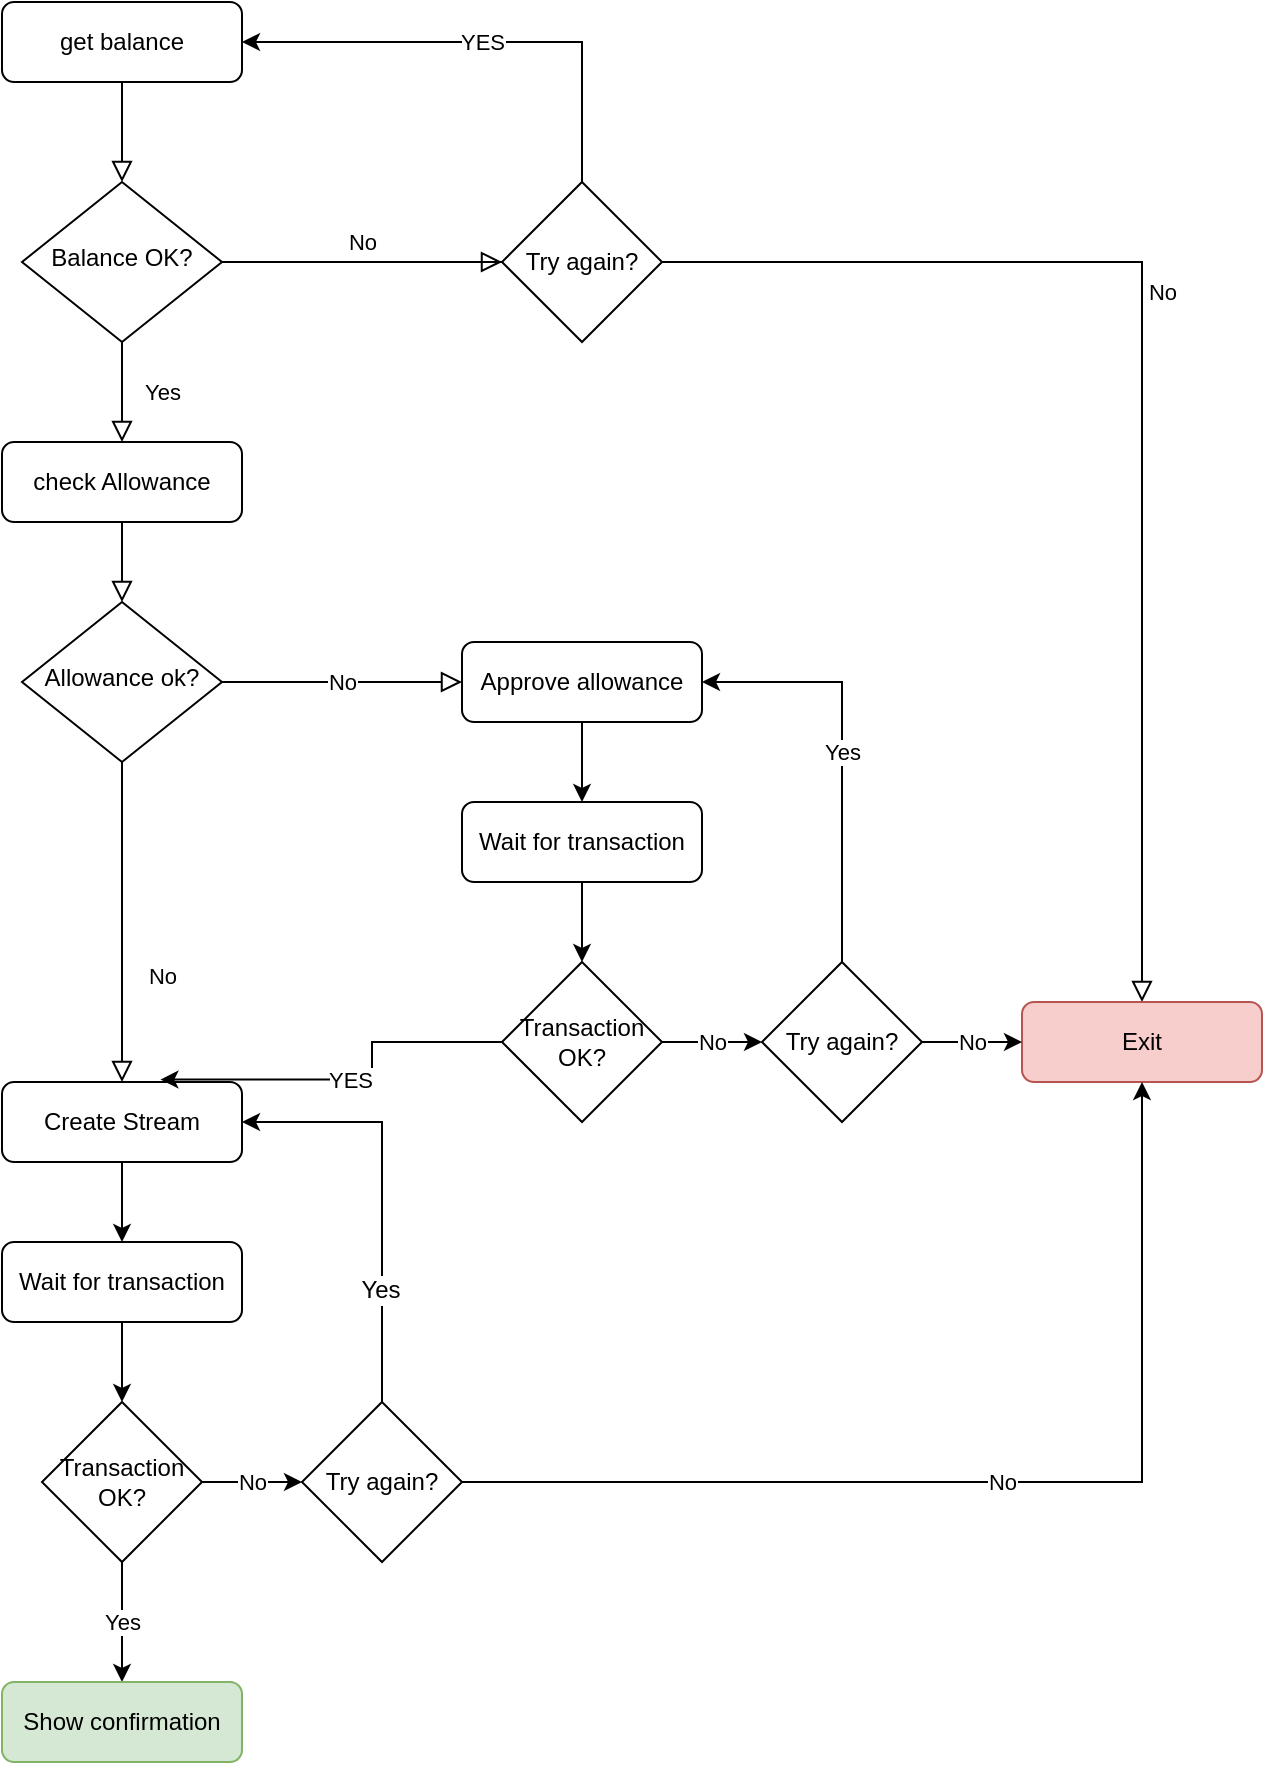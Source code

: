 <mxfile version="12.5.1" type="device"><diagram id="C5RBs43oDa-KdzZeNtuy" name="Page-1"><mxGraphModel dx="900" dy="1275" grid="1" gridSize="10" guides="1" tooltips="1" connect="1" arrows="1" fold="1" page="1" pageScale="1" pageWidth="827" pageHeight="1169" math="0" shadow="0"><root><mxCell id="WIyWlLk6GJQsqaUBKTNV-0"/><mxCell id="WIyWlLk6GJQsqaUBKTNV-1" parent="WIyWlLk6GJQsqaUBKTNV-0"/><mxCell id="WIyWlLk6GJQsqaUBKTNV-2" value="" style="rounded=0;html=1;jettySize=auto;orthogonalLoop=1;fontSize=11;endArrow=block;endFill=0;endSize=8;strokeWidth=1;shadow=0;labelBackgroundColor=none;edgeStyle=orthogonalEdgeStyle;" parent="WIyWlLk6GJQsqaUBKTNV-1" source="WIyWlLk6GJQsqaUBKTNV-3" target="WIyWlLk6GJQsqaUBKTNV-6" edge="1"><mxGeometry relative="1" as="geometry"/></mxCell><mxCell id="WIyWlLk6GJQsqaUBKTNV-3" value="get balance" style="rounded=1;whiteSpace=wrap;html=1;fontSize=12;glass=0;strokeWidth=1;shadow=0;" parent="WIyWlLk6GJQsqaUBKTNV-1" vertex="1"><mxGeometry x="160" y="80" width="120" height="40" as="geometry"/></mxCell><mxCell id="WIyWlLk6GJQsqaUBKTNV-4" value="" style="rounded=0;html=1;jettySize=auto;orthogonalLoop=1;fontSize=11;endArrow=block;endFill=0;endSize=8;strokeWidth=1;shadow=0;labelBackgroundColor=none;edgeStyle=orthogonalEdgeStyle;" parent="WIyWlLk6GJQsqaUBKTNV-1" source="mCG34d7jvD9DfO8N07p_-0" target="WIyWlLk6GJQsqaUBKTNV-10" edge="1"><mxGeometry y="20" relative="1" as="geometry"><mxPoint as="offset"/></mxGeometry></mxCell><mxCell id="WIyWlLk6GJQsqaUBKTNV-5" value="No" style="edgeStyle=orthogonalEdgeStyle;rounded=0;html=1;jettySize=auto;orthogonalLoop=1;fontSize=11;endArrow=block;endFill=0;endSize=8;strokeWidth=1;shadow=0;labelBackgroundColor=#ffffff;verticalAlign=middle;" parent="WIyWlLk6GJQsqaUBKTNV-1" source="mCG34d7jvD9DfO8N07p_-23" target="WIyWlLk6GJQsqaUBKTNV-7" edge="1"><mxGeometry y="10" relative="1" as="geometry"><mxPoint as="offset"/><Array as="points"><mxPoint x="400" y="210"/><mxPoint x="400" y="210"/></Array></mxGeometry></mxCell><mxCell id="WIyWlLk6GJQsqaUBKTNV-6" value="Balance OK?" style="rhombus;whiteSpace=wrap;html=1;shadow=0;fontFamily=Helvetica;fontSize=12;align=center;strokeWidth=1;spacing=6;spacingTop=-4;" parent="WIyWlLk6GJQsqaUBKTNV-1" vertex="1"><mxGeometry x="170" y="170" width="100" height="80" as="geometry"/></mxCell><mxCell id="WIyWlLk6GJQsqaUBKTNV-7" value="Exit" style="rounded=1;whiteSpace=wrap;html=1;fontSize=12;glass=0;strokeWidth=1;shadow=0;fillColor=#f8cecc;strokeColor=#b85450;" parent="WIyWlLk6GJQsqaUBKTNV-1" vertex="1"><mxGeometry x="670" y="580" width="120" height="40" as="geometry"/></mxCell><mxCell id="WIyWlLk6GJQsqaUBKTNV-8" value="No" style="rounded=0;html=1;jettySize=auto;orthogonalLoop=1;fontSize=11;endArrow=block;endFill=0;endSize=8;strokeWidth=1;shadow=0;labelBackgroundColor=none;edgeStyle=orthogonalEdgeStyle;" parent="WIyWlLk6GJQsqaUBKTNV-1" source="WIyWlLk6GJQsqaUBKTNV-10" target="WIyWlLk6GJQsqaUBKTNV-11" edge="1"><mxGeometry x="0.333" y="20" relative="1" as="geometry"><mxPoint as="offset"/></mxGeometry></mxCell><mxCell id="WIyWlLk6GJQsqaUBKTNV-9" value="No" style="edgeStyle=orthogonalEdgeStyle;rounded=0;html=1;jettySize=auto;orthogonalLoop=1;fontSize=11;endArrow=block;endFill=0;endSize=8;strokeWidth=1;shadow=0;labelBackgroundColor=#ffffff;" parent="WIyWlLk6GJQsqaUBKTNV-1" source="WIyWlLk6GJQsqaUBKTNV-10" target="WIyWlLk6GJQsqaUBKTNV-12" edge="1"><mxGeometry relative="1" as="geometry"><mxPoint as="offset"/></mxGeometry></mxCell><mxCell id="WIyWlLk6GJQsqaUBKTNV-10" value="Allowance ok?" style="rhombus;whiteSpace=wrap;html=1;shadow=0;fontFamily=Helvetica;fontSize=12;align=center;strokeWidth=1;spacing=6;spacingTop=-4;" parent="WIyWlLk6GJQsqaUBKTNV-1" vertex="1"><mxGeometry x="170" y="380" width="100" height="80" as="geometry"/></mxCell><mxCell id="mCG34d7jvD9DfO8N07p_-10" value="" style="edgeStyle=orthogonalEdgeStyle;rounded=0;orthogonalLoop=1;jettySize=auto;html=1;labelBackgroundColor=#ffffff;" edge="1" parent="WIyWlLk6GJQsqaUBKTNV-1" source="WIyWlLk6GJQsqaUBKTNV-11" target="mCG34d7jvD9DfO8N07p_-8"><mxGeometry relative="1" as="geometry"/></mxCell><mxCell id="WIyWlLk6GJQsqaUBKTNV-11" value="Create Stream" style="rounded=1;whiteSpace=wrap;html=1;fontSize=12;glass=0;strokeWidth=1;shadow=0;" parent="WIyWlLk6GJQsqaUBKTNV-1" vertex="1"><mxGeometry x="160" y="620" width="120" height="40" as="geometry"/></mxCell><mxCell id="WIyWlLk6GJQsqaUBKTNV-12" value="Approve allowance" style="rounded=1;whiteSpace=wrap;html=1;fontSize=12;glass=0;strokeWidth=1;shadow=0;" parent="WIyWlLk6GJQsqaUBKTNV-1" vertex="1"><mxGeometry x="390" y="400" width="120" height="40" as="geometry"/></mxCell><mxCell id="mCG34d7jvD9DfO8N07p_-0" value="check Allowance" style="rounded=1;whiteSpace=wrap;html=1;" vertex="1" parent="WIyWlLk6GJQsqaUBKTNV-1"><mxGeometry x="160" y="300" width="120" height="40" as="geometry"/></mxCell><mxCell id="mCG34d7jvD9DfO8N07p_-1" value="Yes" style="rounded=0;html=1;jettySize=auto;orthogonalLoop=1;fontSize=11;endArrow=block;endFill=0;endSize=8;strokeWidth=1;shadow=0;labelBackgroundColor=none;edgeStyle=orthogonalEdgeStyle;" edge="1" parent="WIyWlLk6GJQsqaUBKTNV-1" source="WIyWlLk6GJQsqaUBKTNV-6" target="mCG34d7jvD9DfO8N07p_-0"><mxGeometry y="20" relative="1" as="geometry"><mxPoint as="offset"/><mxPoint x="220" y="250" as="sourcePoint"/><mxPoint x="220" y="360" as="targetPoint"/></mxGeometry></mxCell><mxCell id="mCG34d7jvD9DfO8N07p_-2" value="Wait for transaction" style="rounded=1;whiteSpace=wrap;html=1;" vertex="1" parent="WIyWlLk6GJQsqaUBKTNV-1"><mxGeometry x="390" y="480" width="120" height="40" as="geometry"/></mxCell><mxCell id="mCG34d7jvD9DfO8N07p_-3" value="" style="edgeStyle=orthogonalEdgeStyle;rounded=0;orthogonalLoop=1;jettySize=auto;html=1;" edge="1" parent="WIyWlLk6GJQsqaUBKTNV-1" source="WIyWlLk6GJQsqaUBKTNV-12" target="mCG34d7jvD9DfO8N07p_-2"><mxGeometry relative="1" as="geometry"/></mxCell><mxCell id="mCG34d7jvD9DfO8N07p_-7" value="YES" style="edgeStyle=orthogonalEdgeStyle;rounded=0;orthogonalLoop=1;jettySize=auto;html=1;exitX=0;exitY=0.5;exitDx=0;exitDy=0;entryX=0.66;entryY=-0.03;entryDx=0;entryDy=0;entryPerimeter=0;" edge="1" parent="WIyWlLk6GJQsqaUBKTNV-1" source="mCG34d7jvD9DfO8N07p_-4" target="WIyWlLk6GJQsqaUBKTNV-11"><mxGeometry relative="1" as="geometry"/></mxCell><mxCell id="mCG34d7jvD9DfO8N07p_-16" value="No" style="edgeStyle=orthogonalEdgeStyle;rounded=0;orthogonalLoop=1;jettySize=auto;html=1;labelBackgroundColor=#ffffff;entryX=0;entryY=0.5;entryDx=0;entryDy=0;" edge="1" parent="WIyWlLk6GJQsqaUBKTNV-1" source="mCG34d7jvD9DfO8N07p_-4" target="mCG34d7jvD9DfO8N07p_-15"><mxGeometry relative="1" as="geometry"><mxPoint x="450" y="680" as="targetPoint"/></mxGeometry></mxCell><mxCell id="mCG34d7jvD9DfO8N07p_-4" value="Transaction OK?" style="rhombus;whiteSpace=wrap;html=1;" vertex="1" parent="WIyWlLk6GJQsqaUBKTNV-1"><mxGeometry x="410" y="560" width="80" height="80" as="geometry"/></mxCell><mxCell id="mCG34d7jvD9DfO8N07p_-22" value="No" style="edgeStyle=orthogonalEdgeStyle;rounded=0;orthogonalLoop=1;jettySize=auto;html=1;exitX=1;exitY=0.5;exitDx=0;exitDy=0;entryX=0;entryY=0.5;entryDx=0;entryDy=0;labelBackgroundColor=#ffffff;" edge="1" parent="WIyWlLk6GJQsqaUBKTNV-1" source="mCG34d7jvD9DfO8N07p_-15" target="WIyWlLk6GJQsqaUBKTNV-7"><mxGeometry relative="1" as="geometry"/></mxCell><mxCell id="mCG34d7jvD9DfO8N07p_-32" value="Yes" style="edgeStyle=orthogonalEdgeStyle;rounded=0;orthogonalLoop=1;jettySize=auto;html=1;exitX=0.5;exitY=0;exitDx=0;exitDy=0;entryX=1;entryY=0.5;entryDx=0;entryDy=0;labelBackgroundColor=#ffffff;" edge="1" parent="WIyWlLk6GJQsqaUBKTNV-1" source="mCG34d7jvD9DfO8N07p_-15" target="WIyWlLk6GJQsqaUBKTNV-12"><mxGeometry relative="1" as="geometry"/></mxCell><mxCell id="mCG34d7jvD9DfO8N07p_-15" value="Try again?&lt;br&gt;" style="rhombus;whiteSpace=wrap;html=1;" vertex="1" parent="WIyWlLk6GJQsqaUBKTNV-1"><mxGeometry x="540" y="560" width="80" height="80" as="geometry"/></mxCell><mxCell id="mCG34d7jvD9DfO8N07p_-5" value="" style="endArrow=classic;html=1;entryX=0.5;entryY=0;entryDx=0;entryDy=0;exitX=0.5;exitY=1;exitDx=0;exitDy=0;" edge="1" parent="WIyWlLk6GJQsqaUBKTNV-1" source="mCG34d7jvD9DfO8N07p_-2" target="mCG34d7jvD9DfO8N07p_-4"><mxGeometry width="50" height="50" relative="1" as="geometry"><mxPoint x="160" y="710" as="sourcePoint"/><mxPoint x="210" y="660" as="targetPoint"/></mxGeometry></mxCell><mxCell id="mCG34d7jvD9DfO8N07p_-12" value="" style="edgeStyle=orthogonalEdgeStyle;rounded=0;orthogonalLoop=1;jettySize=auto;html=1;labelBackgroundColor=#ffffff;" edge="1" parent="WIyWlLk6GJQsqaUBKTNV-1" source="mCG34d7jvD9DfO8N07p_-8" target="mCG34d7jvD9DfO8N07p_-11"><mxGeometry relative="1" as="geometry"/></mxCell><mxCell id="mCG34d7jvD9DfO8N07p_-8" value="Wait for transaction" style="rounded=1;whiteSpace=wrap;html=1;" vertex="1" parent="WIyWlLk6GJQsqaUBKTNV-1"><mxGeometry x="160" y="700" width="120" height="40" as="geometry"/></mxCell><mxCell id="mCG34d7jvD9DfO8N07p_-21" value="Yes" style="edgeStyle=orthogonalEdgeStyle;rounded=0;orthogonalLoop=1;jettySize=auto;html=1;exitX=0.5;exitY=1;exitDx=0;exitDy=0;entryX=0.5;entryY=0;entryDx=0;entryDy=0;labelBackgroundColor=#ffffff;" edge="1" parent="WIyWlLk6GJQsqaUBKTNV-1" source="mCG34d7jvD9DfO8N07p_-11" target="mCG34d7jvD9DfO8N07p_-20"><mxGeometry relative="1" as="geometry"/></mxCell><mxCell id="mCG34d7jvD9DfO8N07p_-27" value="No" style="edgeStyle=orthogonalEdgeStyle;rounded=0;orthogonalLoop=1;jettySize=auto;html=1;labelBackgroundColor=#ffffff;" edge="1" parent="WIyWlLk6GJQsqaUBKTNV-1" source="mCG34d7jvD9DfO8N07p_-11" target="mCG34d7jvD9DfO8N07p_-26"><mxGeometry relative="1" as="geometry"/></mxCell><mxCell id="mCG34d7jvD9DfO8N07p_-11" value="Transaction OK?" style="rhombus;whiteSpace=wrap;html=1;" vertex="1" parent="WIyWlLk6GJQsqaUBKTNV-1"><mxGeometry x="180" y="780" width="80" height="80" as="geometry"/></mxCell><mxCell id="mCG34d7jvD9DfO8N07p_-20" value="Show confirmation" style="rounded=1;whiteSpace=wrap;html=1;fillColor=#d5e8d4;strokeColor=#82b366;" vertex="1" parent="WIyWlLk6GJQsqaUBKTNV-1"><mxGeometry x="160" y="920" width="120" height="40" as="geometry"/></mxCell><mxCell id="mCG34d7jvD9DfO8N07p_-25" value="YES" style="edgeStyle=orthogonalEdgeStyle;rounded=0;orthogonalLoop=1;jettySize=auto;html=1;exitX=0.5;exitY=0;exitDx=0;exitDy=0;entryX=1;entryY=0.5;entryDx=0;entryDy=0;labelBackgroundColor=#ffffff;" edge="1" parent="WIyWlLk6GJQsqaUBKTNV-1" source="mCG34d7jvD9DfO8N07p_-23" target="WIyWlLk6GJQsqaUBKTNV-3"><mxGeometry relative="1" as="geometry"/></mxCell><mxCell id="mCG34d7jvD9DfO8N07p_-23" value="Try again?&lt;br&gt;" style="rhombus;whiteSpace=wrap;html=1;" vertex="1" parent="WIyWlLk6GJQsqaUBKTNV-1"><mxGeometry x="410" y="170" width="80" height="80" as="geometry"/></mxCell><mxCell id="mCG34d7jvD9DfO8N07p_-24" value="No" style="edgeStyle=orthogonalEdgeStyle;rounded=0;html=1;jettySize=auto;orthogonalLoop=1;fontSize=11;endArrow=block;endFill=0;endSize=8;strokeWidth=1;shadow=0;labelBackgroundColor=#ffffff;verticalAlign=middle;" edge="1" parent="WIyWlLk6GJQsqaUBKTNV-1" source="WIyWlLk6GJQsqaUBKTNV-6" target="mCG34d7jvD9DfO8N07p_-23"><mxGeometry y="10" relative="1" as="geometry"><mxPoint as="offset"/><mxPoint x="270" y="210" as="sourcePoint"/><mxPoint x="650" y="920" as="targetPoint"/><Array as="points"/></mxGeometry></mxCell><mxCell id="mCG34d7jvD9DfO8N07p_-28" value="No" style="edgeStyle=orthogonalEdgeStyle;rounded=0;orthogonalLoop=1;jettySize=auto;html=1;exitX=1;exitY=0.5;exitDx=0;exitDy=0;labelBackgroundColor=#ffffff;entryX=0.5;entryY=1;entryDx=0;entryDy=0;" edge="1" parent="WIyWlLk6GJQsqaUBKTNV-1" source="mCG34d7jvD9DfO8N07p_-26" target="WIyWlLk6GJQsqaUBKTNV-7"><mxGeometry relative="1" as="geometry"><mxPoint x="650" y="920" as="targetPoint"/></mxGeometry></mxCell><mxCell id="mCG34d7jvD9DfO8N07p_-29" style="edgeStyle=orthogonalEdgeStyle;rounded=0;orthogonalLoop=1;jettySize=auto;html=1;entryX=1;entryY=0.5;entryDx=0;entryDy=0;labelBackgroundColor=#ffffff;exitX=0.5;exitY=0;exitDx=0;exitDy=0;" edge="1" parent="WIyWlLk6GJQsqaUBKTNV-1" source="mCG34d7jvD9DfO8N07p_-26" target="WIyWlLk6GJQsqaUBKTNV-11"><mxGeometry relative="1" as="geometry"/></mxCell><mxCell id="mCG34d7jvD9DfO8N07p_-30" value="Yes" style="text;html=1;align=center;verticalAlign=middle;resizable=0;points=[];labelBackgroundColor=#ffffff;" vertex="1" connectable="0" parent="mCG34d7jvD9DfO8N07p_-29"><mxGeometry x="-0.465" y="1" relative="1" as="geometry"><mxPoint as="offset"/></mxGeometry></mxCell><mxCell id="mCG34d7jvD9DfO8N07p_-26" value="Try again?&lt;br&gt;" style="rhombus;whiteSpace=wrap;html=1;" vertex="1" parent="WIyWlLk6GJQsqaUBKTNV-1"><mxGeometry x="310" y="780" width="80" height="80" as="geometry"/></mxCell></root></mxGraphModel></diagram></mxfile>